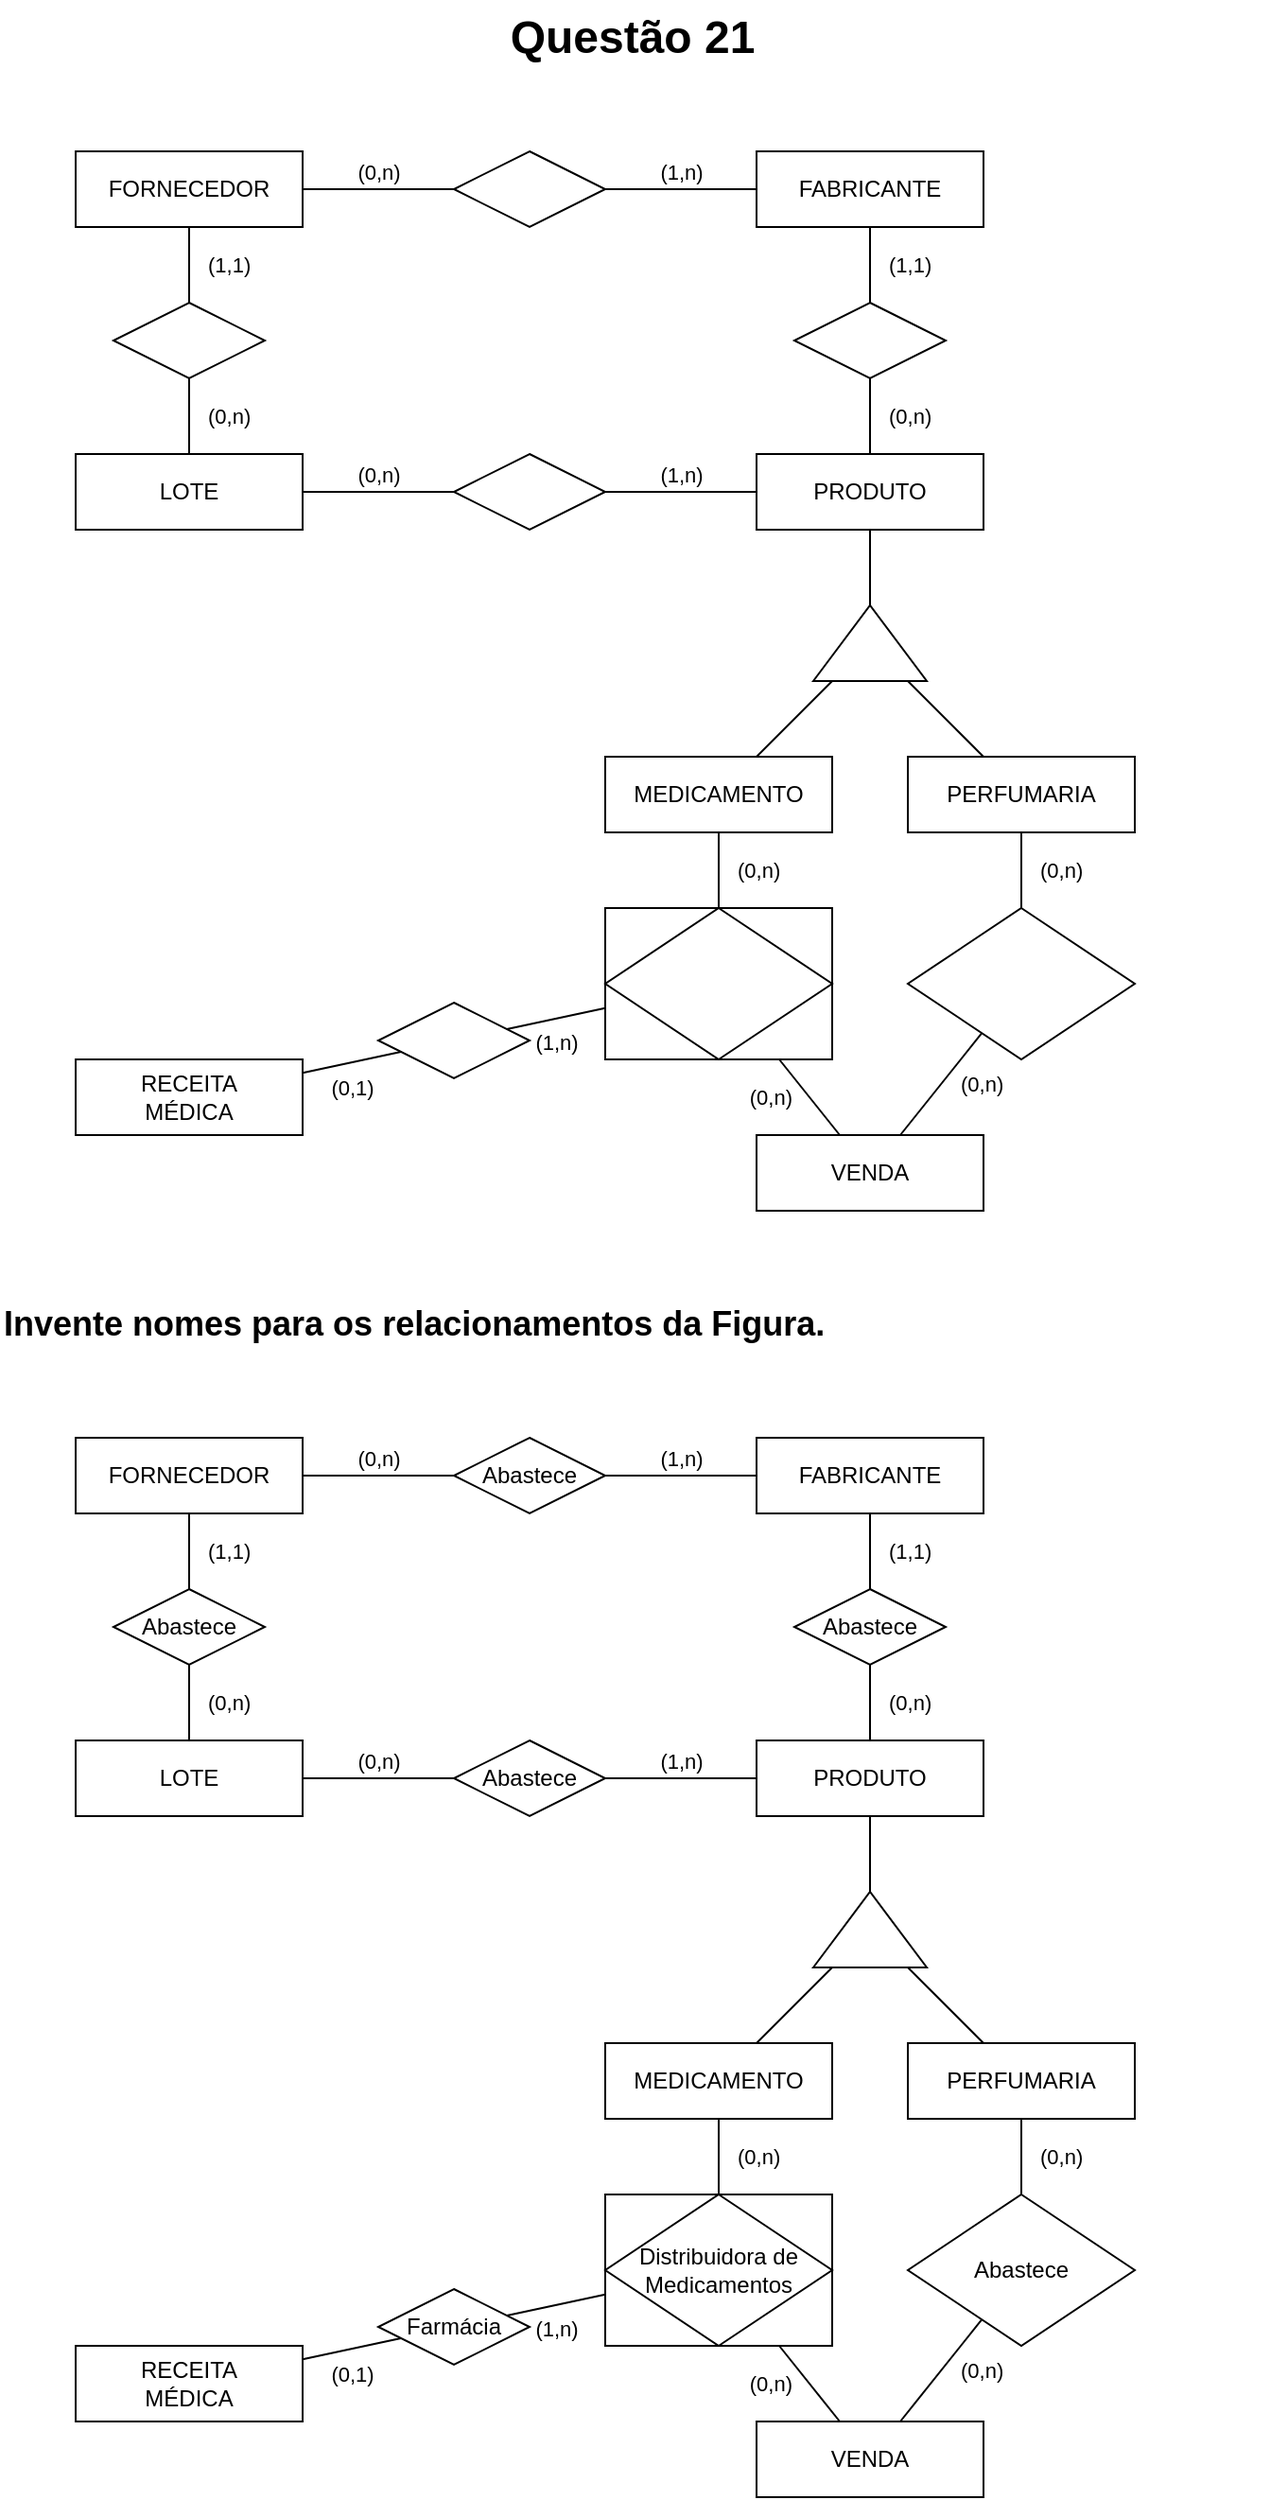 <mxfile>
    <diagram id="K1PiYW7plfjryU15QX6y" name="Page-1">
        <mxGraphModel dx="627" dy="880" grid="1" gridSize="10" guides="1" tooltips="1" connect="1" arrows="1" fold="1" page="1" pageScale="1" pageWidth="827" pageHeight="1169" math="0" shadow="0">
            <root>
                <mxCell id="0"/>
                <mxCell id="1" parent="0"/>
                <mxCell id="3" value="Questão 21" style="text;strokeColor=none;fillColor=none;html=1;fontSize=24;fontStyle=1;verticalAlign=middle;align=center;" parent="1" vertex="1">
                    <mxGeometry x="240" y="40" width="348" height="40" as="geometry"/>
                </mxCell>
                <mxCell id="160" value="&lt;h2&gt;Invente nomes para os relacionamentos da Figura.&lt;/h2&gt;" style="text;strokeColor=none;fillColor=none;align=left;verticalAlign=middle;whiteSpace=wrap;rounded=0;html=1;" parent="1" vertex="1">
                    <mxGeometry x="80" y="720" width="680" height="40" as="geometry"/>
                </mxCell>
                <mxCell id="163" value="(0,n)" style="edgeStyle=orthogonalEdgeStyle;rounded=0;orthogonalLoop=1;jettySize=auto;html=1;endArrow=none;endFill=0;verticalAlign=bottom;" parent="1" source="161" target="162" edge="1">
                    <mxGeometry relative="1" as="geometry"/>
                </mxCell>
                <mxCell id="161" value="FORNECEDOR" style="whiteSpace=wrap;html=1;" parent="1" vertex="1">
                    <mxGeometry x="120" y="120" width="120" height="40" as="geometry"/>
                </mxCell>
                <mxCell id="165" value="(1,n)" style="edgeStyle=orthogonalEdgeStyle;rounded=0;orthogonalLoop=1;jettySize=auto;html=1;endArrow=none;endFill=0;verticalAlign=bottom;" parent="1" source="162" target="164" edge="1">
                    <mxGeometry relative="1" as="geometry"/>
                </mxCell>
                <mxCell id="162" value="" style="rhombus;whiteSpace=wrap;html=1;" parent="1" vertex="1">
                    <mxGeometry x="320" y="120" width="80" height="40" as="geometry"/>
                </mxCell>
                <mxCell id="176" value="(1,1)" style="edgeStyle=orthogonalEdgeStyle;rounded=0;orthogonalLoop=1;jettySize=auto;html=1;endArrow=none;endFill=0;labelPosition=right;verticalLabelPosition=middle;align=left;verticalAlign=middle;spacing=10;" parent="1" source="164" target="166" edge="1">
                    <mxGeometry relative="1" as="geometry"/>
                </mxCell>
                <mxCell id="164" value="FABRICANTE" style="whiteSpace=wrap;html=1;" parent="1" vertex="1">
                    <mxGeometry x="480" y="120" width="120" height="40" as="geometry"/>
                </mxCell>
                <mxCell id="166" value="" style="rhombus;whiteSpace=wrap;html=1;" parent="1" vertex="1">
                    <mxGeometry x="500" y="200" width="80" height="40" as="geometry"/>
                </mxCell>
                <mxCell id="172" value="(1,n)" style="edgeStyle=orthogonalEdgeStyle;rounded=0;orthogonalLoop=1;jettySize=auto;html=1;endArrow=none;endFill=0;verticalAlign=bottom;" parent="1" source="168" target="171" edge="1">
                    <mxGeometry relative="1" as="geometry"/>
                </mxCell>
                <mxCell id="178" value="(0,n)" style="edgeStyle=orthogonalEdgeStyle;rounded=0;orthogonalLoop=1;jettySize=auto;html=1;endArrow=none;endFill=0;labelPosition=right;verticalLabelPosition=middle;align=left;verticalAlign=middle;spacing=10;" parent="1" source="168" target="166" edge="1">
                    <mxGeometry relative="1" as="geometry"/>
                </mxCell>
                <mxCell id="181" value="" style="edgeStyle=orthogonalEdgeStyle;rounded=0;orthogonalLoop=1;jettySize=auto;html=1;endArrow=none;endFill=0;" parent="1" source="168" target="180" edge="1">
                    <mxGeometry relative="1" as="geometry"/>
                </mxCell>
                <mxCell id="168" value="PRODUTO" style="whiteSpace=wrap;html=1;" parent="1" vertex="1">
                    <mxGeometry x="480" y="280" width="120" height="40" as="geometry"/>
                </mxCell>
                <mxCell id="174" value="(0,n)" style="edgeStyle=orthogonalEdgeStyle;rounded=0;orthogonalLoop=1;jettySize=auto;html=1;endArrow=none;endFill=0;labelPosition=right;verticalLabelPosition=middle;align=left;verticalAlign=middle;spacing=10;" parent="1" source="169" target="170" edge="1">
                    <mxGeometry relative="1" as="geometry"/>
                </mxCell>
                <mxCell id="169" value="LOTE" style="whiteSpace=wrap;html=1;" parent="1" vertex="1">
                    <mxGeometry x="120" y="280" width="120" height="40" as="geometry"/>
                </mxCell>
                <mxCell id="175" value="(1,1)" style="edgeStyle=orthogonalEdgeStyle;rounded=0;orthogonalLoop=1;jettySize=auto;html=1;endArrow=none;endFill=0;labelPosition=right;verticalLabelPosition=middle;align=left;verticalAlign=middle;spacing=10;" parent="1" source="170" target="161" edge="1">
                    <mxGeometry relative="1" as="geometry"/>
                </mxCell>
                <mxCell id="170" value="" style="rhombus;whiteSpace=wrap;html=1;" parent="1" vertex="1">
                    <mxGeometry x="140" y="200" width="80" height="40" as="geometry"/>
                </mxCell>
                <mxCell id="173" value="(0,n)" style="edgeStyle=orthogonalEdgeStyle;rounded=0;orthogonalLoop=1;jettySize=auto;html=1;endArrow=none;endFill=0;verticalAlign=bottom;" parent="1" source="171" target="169" edge="1">
                    <mxGeometry relative="1" as="geometry"/>
                </mxCell>
                <mxCell id="171" value="" style="rhombus;whiteSpace=wrap;html=1;" parent="1" vertex="1">
                    <mxGeometry x="320" y="280" width="80" height="40" as="geometry"/>
                </mxCell>
                <mxCell id="184" style="edgeStyle=none;rounded=0;orthogonalLoop=1;jettySize=auto;html=1;endArrow=none;endFill=0;" parent="1" source="180" target="182" edge="1">
                    <mxGeometry relative="1" as="geometry"/>
                </mxCell>
                <mxCell id="185" style="edgeStyle=none;rounded=0;orthogonalLoop=1;jettySize=auto;html=1;endArrow=none;endFill=0;" parent="1" source="180" target="183" edge="1">
                    <mxGeometry relative="1" as="geometry"/>
                </mxCell>
                <mxCell id="180" value="" style="triangle;whiteSpace=wrap;html=1;direction=north;" parent="1" vertex="1">
                    <mxGeometry x="510" y="360" width="60" height="40" as="geometry"/>
                </mxCell>
                <mxCell id="182" value="MEDICAMENTO" style="whiteSpace=wrap;html=1;" parent="1" vertex="1">
                    <mxGeometry x="400" y="440" width="120" height="40" as="geometry"/>
                </mxCell>
                <mxCell id="183" value="PERFUMARIA" style="whiteSpace=wrap;html=1;" parent="1" vertex="1">
                    <mxGeometry x="560" y="440" width="120" height="40" as="geometry"/>
                </mxCell>
                <mxCell id="189" value="(0,n)" style="edgeStyle=none;rounded=0;orthogonalLoop=1;jettySize=auto;html=1;endArrow=none;endFill=0;align=left;labelPosition=right;verticalLabelPosition=middle;verticalAlign=middle;spacing=10;" parent="1" source="186" target="182" edge="1">
                    <mxGeometry relative="1" as="geometry"/>
                </mxCell>
                <mxCell id="196" value="(1,n)" style="edgeStyle=none;rounded=0;orthogonalLoop=1;jettySize=auto;html=1;endArrow=none;endFill=0;verticalAlign=top;" parent="1" source="186" target="194" edge="1">
                    <mxGeometry relative="1" as="geometry"/>
                </mxCell>
                <mxCell id="186" value="" style="shape=associativeEntity;whiteSpace=wrap;html=1;align=center;" parent="1" vertex="1">
                    <mxGeometry x="400" y="520" width="120" height="80" as="geometry"/>
                </mxCell>
                <mxCell id="188" value="(0,n)" style="edgeStyle=none;rounded=0;orthogonalLoop=1;jettySize=auto;html=1;endArrow=none;endFill=0;align=left;labelPosition=right;verticalLabelPosition=middle;verticalAlign=middle;spacing=10;" parent="1" source="187" target="183" edge="1">
                    <mxGeometry relative="1" as="geometry"/>
                </mxCell>
                <mxCell id="187" value="" style="rhombus;whiteSpace=wrap;html=1;" parent="1" vertex="1">
                    <mxGeometry x="560" y="520" width="120" height="80" as="geometry"/>
                </mxCell>
                <mxCell id="191" value="(0,n)" style="edgeStyle=none;rounded=0;orthogonalLoop=1;jettySize=auto;html=1;endArrow=none;endFill=0;spacing=10;align=left;" parent="1" source="190" target="187" edge="1">
                    <mxGeometry relative="1" as="geometry"/>
                </mxCell>
                <mxCell id="190" value="VENDA" style="whiteSpace=wrap;html=1;" parent="1" vertex="1">
                    <mxGeometry x="480" y="640" width="120" height="40" as="geometry"/>
                </mxCell>
                <mxCell id="192" value="(0,n)" style="edgeStyle=none;rounded=0;orthogonalLoop=1;jettySize=auto;html=1;endArrow=none;endFill=0;labelPosition=left;verticalLabelPosition=middle;align=right;verticalAlign=middle;spacing=10;" parent="1" source="190" target="186" edge="1">
                    <mxGeometry relative="1" as="geometry"/>
                </mxCell>
                <mxCell id="195" value="(0,1)" style="edgeStyle=none;rounded=0;orthogonalLoop=1;jettySize=auto;html=1;endArrow=none;endFill=0;verticalAlign=top;" parent="1" source="193" target="194" edge="1">
                    <mxGeometry relative="1" as="geometry"/>
                </mxCell>
                <mxCell id="193" value="RECEITA&lt;br&gt;MÉDICA" style="whiteSpace=wrap;html=1;" parent="1" vertex="1">
                    <mxGeometry x="120" y="600" width="120" height="40" as="geometry"/>
                </mxCell>
                <mxCell id="194" value="" style="rhombus;whiteSpace=wrap;html=1;" parent="1" vertex="1">
                    <mxGeometry x="280" y="570" width="80" height="40" as="geometry"/>
                </mxCell>
                <mxCell id="197" value="(0,n)" style="edgeStyle=orthogonalEdgeStyle;rounded=0;orthogonalLoop=1;jettySize=auto;html=1;endArrow=none;endFill=0;verticalAlign=bottom;" edge="1" source="198" target="200" parent="1">
                    <mxGeometry relative="1" as="geometry"/>
                </mxCell>
                <mxCell id="198" value="FORNECEDOR" style="whiteSpace=wrap;html=1;" vertex="1" parent="1">
                    <mxGeometry x="120" y="800" width="120" height="40" as="geometry"/>
                </mxCell>
                <mxCell id="199" value="(1,n)" style="edgeStyle=orthogonalEdgeStyle;rounded=0;orthogonalLoop=1;jettySize=auto;html=1;endArrow=none;endFill=0;verticalAlign=bottom;" edge="1" source="200" target="202" parent="1">
                    <mxGeometry relative="1" as="geometry"/>
                </mxCell>
                <mxCell id="200" value="Abastece" style="rhombus;whiteSpace=wrap;html=1;" vertex="1" parent="1">
                    <mxGeometry x="320" y="800" width="80" height="40" as="geometry"/>
                </mxCell>
                <mxCell id="201" value="(1,1)" style="edgeStyle=orthogonalEdgeStyle;rounded=0;orthogonalLoop=1;jettySize=auto;html=1;endArrow=none;endFill=0;labelPosition=right;verticalLabelPosition=middle;align=left;verticalAlign=middle;spacing=10;" edge="1" source="202" target="203" parent="1">
                    <mxGeometry relative="1" as="geometry"/>
                </mxCell>
                <mxCell id="202" value="FABRICANTE" style="whiteSpace=wrap;html=1;" vertex="1" parent="1">
                    <mxGeometry x="480" y="800" width="120" height="40" as="geometry"/>
                </mxCell>
                <mxCell id="203" value="Abastece" style="rhombus;whiteSpace=wrap;html=1;" vertex="1" parent="1">
                    <mxGeometry x="500" y="880" width="80" height="40" as="geometry"/>
                </mxCell>
                <mxCell id="204" value="(1,n)" style="edgeStyle=orthogonalEdgeStyle;rounded=0;orthogonalLoop=1;jettySize=auto;html=1;endArrow=none;endFill=0;verticalAlign=bottom;" edge="1" source="207" target="213" parent="1">
                    <mxGeometry relative="1" as="geometry"/>
                </mxCell>
                <mxCell id="205" value="(0,n)" style="edgeStyle=orthogonalEdgeStyle;rounded=0;orthogonalLoop=1;jettySize=auto;html=1;endArrow=none;endFill=0;labelPosition=right;verticalLabelPosition=middle;align=left;verticalAlign=middle;spacing=10;" edge="1" source="207" target="203" parent="1">
                    <mxGeometry relative="1" as="geometry"/>
                </mxCell>
                <mxCell id="206" value="" style="edgeStyle=orthogonalEdgeStyle;rounded=0;orthogonalLoop=1;jettySize=auto;html=1;endArrow=none;endFill=0;" edge="1" source="207" target="216" parent="1">
                    <mxGeometry relative="1" as="geometry"/>
                </mxCell>
                <mxCell id="207" value="PRODUTO" style="whiteSpace=wrap;html=1;" vertex="1" parent="1">
                    <mxGeometry x="480" y="960" width="120" height="40" as="geometry"/>
                </mxCell>
                <mxCell id="208" value="(0,n)" style="edgeStyle=orthogonalEdgeStyle;rounded=0;orthogonalLoop=1;jettySize=auto;html=1;endArrow=none;endFill=0;labelPosition=right;verticalLabelPosition=middle;align=left;verticalAlign=middle;spacing=10;" edge="1" source="209" target="211" parent="1">
                    <mxGeometry relative="1" as="geometry"/>
                </mxCell>
                <mxCell id="209" value="LOTE" style="whiteSpace=wrap;html=1;" vertex="1" parent="1">
                    <mxGeometry x="120" y="960" width="120" height="40" as="geometry"/>
                </mxCell>
                <mxCell id="210" value="(1,1)" style="edgeStyle=orthogonalEdgeStyle;rounded=0;orthogonalLoop=1;jettySize=auto;html=1;endArrow=none;endFill=0;labelPosition=right;verticalLabelPosition=middle;align=left;verticalAlign=middle;spacing=10;" edge="1" source="211" target="198" parent="1">
                    <mxGeometry relative="1" as="geometry"/>
                </mxCell>
                <mxCell id="211" value="Abastece" style="rhombus;whiteSpace=wrap;html=1;" vertex="1" parent="1">
                    <mxGeometry x="140" y="880" width="80" height="40" as="geometry"/>
                </mxCell>
                <mxCell id="212" value="(0,n)" style="edgeStyle=orthogonalEdgeStyle;rounded=0;orthogonalLoop=1;jettySize=auto;html=1;endArrow=none;endFill=0;verticalAlign=bottom;" edge="1" source="213" target="209" parent="1">
                    <mxGeometry relative="1" as="geometry"/>
                </mxCell>
                <mxCell id="213" value="Abastece" style="rhombus;whiteSpace=wrap;html=1;" vertex="1" parent="1">
                    <mxGeometry x="320" y="960" width="80" height="40" as="geometry"/>
                </mxCell>
                <mxCell id="214" style="edgeStyle=none;rounded=0;orthogonalLoop=1;jettySize=auto;html=1;endArrow=none;endFill=0;" edge="1" source="216" target="217" parent="1">
                    <mxGeometry relative="1" as="geometry"/>
                </mxCell>
                <mxCell id="215" style="edgeStyle=none;rounded=0;orthogonalLoop=1;jettySize=auto;html=1;endArrow=none;endFill=0;" edge="1" source="216" target="218" parent="1">
                    <mxGeometry relative="1" as="geometry"/>
                </mxCell>
                <mxCell id="216" value="" style="triangle;whiteSpace=wrap;html=1;direction=north;" vertex="1" parent="1">
                    <mxGeometry x="510" y="1040" width="60" height="40" as="geometry"/>
                </mxCell>
                <mxCell id="217" value="MEDICAMENTO" style="whiteSpace=wrap;html=1;" vertex="1" parent="1">
                    <mxGeometry x="400" y="1120" width="120" height="40" as="geometry"/>
                </mxCell>
                <mxCell id="218" value="PERFUMARIA" style="whiteSpace=wrap;html=1;" vertex="1" parent="1">
                    <mxGeometry x="560" y="1120" width="120" height="40" as="geometry"/>
                </mxCell>
                <mxCell id="219" value="(0,n)" style="edgeStyle=none;rounded=0;orthogonalLoop=1;jettySize=auto;html=1;endArrow=none;endFill=0;align=left;labelPosition=right;verticalLabelPosition=middle;verticalAlign=middle;spacing=10;" edge="1" source="221" target="217" parent="1">
                    <mxGeometry relative="1" as="geometry"/>
                </mxCell>
                <mxCell id="220" value="(1,n)" style="edgeStyle=none;rounded=0;orthogonalLoop=1;jettySize=auto;html=1;endArrow=none;endFill=0;verticalAlign=top;" edge="1" source="221" target="229" parent="1">
                    <mxGeometry relative="1" as="geometry"/>
                </mxCell>
                <mxCell id="221" value="Distribuidora de&lt;br&gt;Medicamentos" style="shape=associativeEntity;whiteSpace=wrap;html=1;align=center;" vertex="1" parent="1">
                    <mxGeometry x="400" y="1200" width="120" height="80" as="geometry"/>
                </mxCell>
                <mxCell id="222" value="(0,n)" style="edgeStyle=none;rounded=0;orthogonalLoop=1;jettySize=auto;html=1;endArrow=none;endFill=0;align=left;labelPosition=right;verticalLabelPosition=middle;verticalAlign=middle;spacing=10;" edge="1" source="223" target="218" parent="1">
                    <mxGeometry relative="1" as="geometry"/>
                </mxCell>
                <mxCell id="223" value="Abastece" style="rhombus;whiteSpace=wrap;html=1;" vertex="1" parent="1">
                    <mxGeometry x="560" y="1200" width="120" height="80" as="geometry"/>
                </mxCell>
                <mxCell id="224" value="(0,n)" style="edgeStyle=none;rounded=0;orthogonalLoop=1;jettySize=auto;html=1;endArrow=none;endFill=0;spacing=10;align=left;" edge="1" source="225" target="223" parent="1">
                    <mxGeometry relative="1" as="geometry"/>
                </mxCell>
                <mxCell id="225" value="VENDA" style="whiteSpace=wrap;html=1;" vertex="1" parent="1">
                    <mxGeometry x="480" y="1320" width="120" height="40" as="geometry"/>
                </mxCell>
                <mxCell id="226" value="(0,n)" style="edgeStyle=none;rounded=0;orthogonalLoop=1;jettySize=auto;html=1;endArrow=none;endFill=0;labelPosition=left;verticalLabelPosition=middle;align=right;verticalAlign=middle;spacing=10;" edge="1" source="225" target="221" parent="1">
                    <mxGeometry relative="1" as="geometry"/>
                </mxCell>
                <mxCell id="227" value="(0,1)" style="edgeStyle=none;rounded=0;orthogonalLoop=1;jettySize=auto;html=1;endArrow=none;endFill=0;verticalAlign=top;" edge="1" source="228" target="229" parent="1">
                    <mxGeometry relative="1" as="geometry"/>
                </mxCell>
                <mxCell id="228" value="RECEITA&lt;br&gt;MÉDICA" style="whiteSpace=wrap;html=1;" vertex="1" parent="1">
                    <mxGeometry x="120" y="1280" width="120" height="40" as="geometry"/>
                </mxCell>
                <mxCell id="229" value="Farmácia" style="rhombus;whiteSpace=wrap;html=1;" vertex="1" parent="1">
                    <mxGeometry x="280" y="1250" width="80" height="40" as="geometry"/>
                </mxCell>
            </root>
        </mxGraphModel>
    </diagram>
</mxfile>